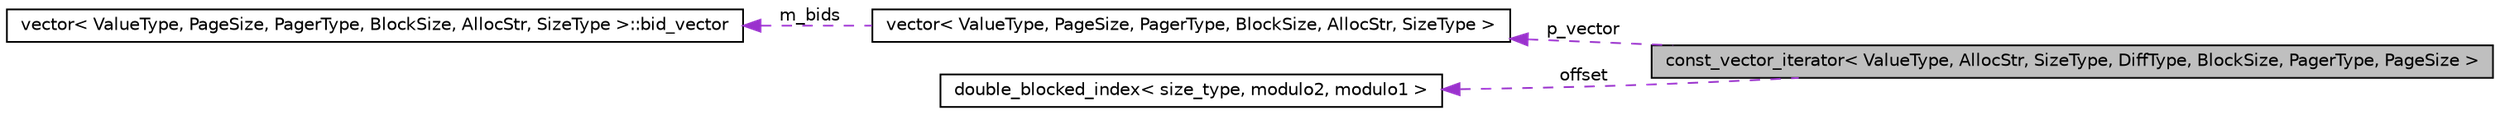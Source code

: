 digraph G
{
  bgcolor="transparent";
  edge [fontname="Helvetica",fontsize="10",labelfontname="Helvetica",labelfontsize="10"];
  node [fontname="Helvetica",fontsize="10",shape=record];
  rankdir="LR";
  Node1 [label="const_vector_iterator\< ValueType, AllocStr, SizeType, DiffType, BlockSize, PagerType, PageSize \>",height=0.2,width=0.4,color="black", fillcolor="grey75", style="filled" fontcolor="black"];
  Node2 -> Node1 [dir="back",color="darkorchid3",fontsize="10",style="dashed",label=" p_vector" ,fontname="Helvetica"];
  Node2 [label="vector\< ValueType, PageSize, PagerType, BlockSize, AllocStr, SizeType \>",height=0.2,width=0.4,color="black",URL="$classvector.html",tooltip="External vector container.   Introduction to vector container: see STXXL Vector tutorial.   Design and Internals of vector container: see Vector."];
  Node3 -> Node2 [dir="back",color="darkorchid3",fontsize="10",style="dashed",label=" m_bids" ,fontname="Helvetica"];
  Node3 [label="vector\< ValueType, PageSize, PagerType, BlockSize, AllocStr, SizeType \>::bid_vector",height=0.2,width=0.4,color="black",URL="$classvector_1_1bid__vector.html"];
  Node4 -> Node1 [dir="back",color="darkorchid3",fontsize="10",style="dashed",label=" offset" ,fontname="Helvetica"];
  Node4 [label="double_blocked_index\< size_type, modulo2, modulo1 \>",height=0.2,width=0.4,color="black",URL="$classdouble__blocked__index.html"];
}
